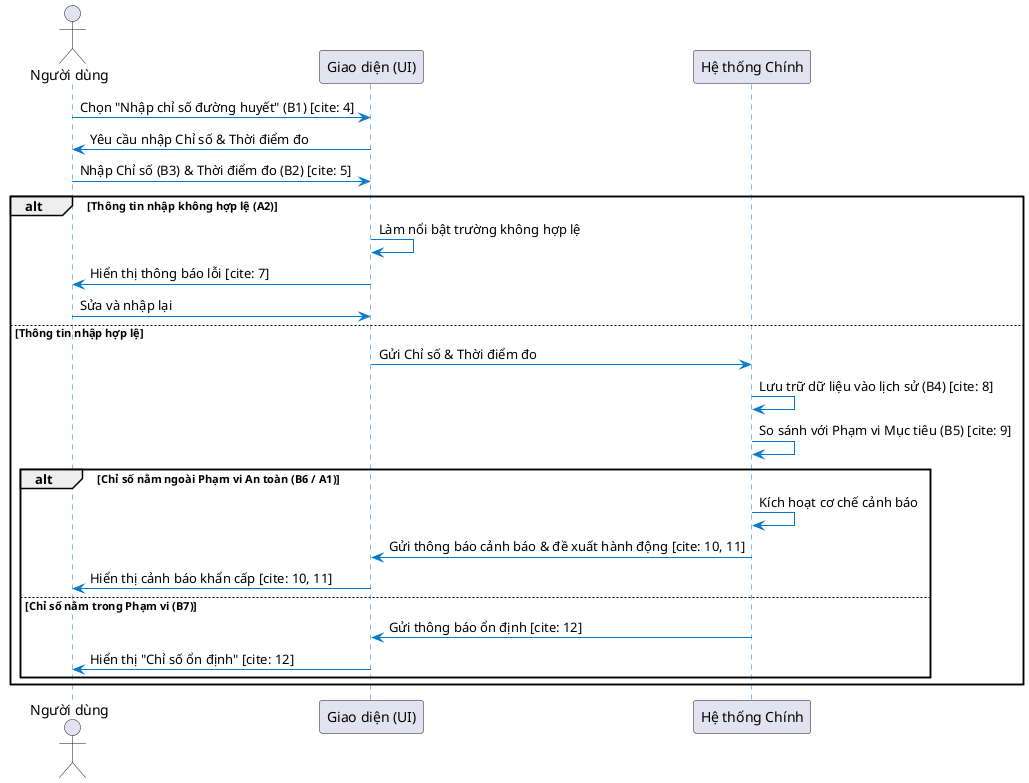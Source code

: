 @startuml
skinparam sequence {
  ParticipantPadding 20
  BoxPadding 10
  LifeLineBorderColor #007ACC
  LifeLineBackgroundColor #E6F3FF
  ArrowColor #007ACC
}

actor "Người dùng" as User
participant "Giao diện (UI)" as UI
participant "Hệ thống Chính" as System

User -> UI : Chọn "Nhập chỉ số đường huyết" (B1) [cite: 4]
UI -> User : Yêu cầu nhập Chỉ số & Thời điểm đo

User -> UI : Nhập Chỉ số (B3) & Thời điểm đo (B2) [cite: 5]

alt Thông tin nhập không hợp lệ (A2)
  UI -> UI : Làm nổi bật trường không hợp lệ
  UI -> User : Hiển thị thông báo lỗi [cite: 7]
  User -> UI : Sửa và nhập lại
  
else Thông tin nhập hợp lệ
  UI -> System : Gửi Chỉ số & Thời điểm đo
  System -> System : Lưu trữ dữ liệu vào lịch sử (B4) [cite: 8]
  System -> System : So sánh với Phạm vi Mục tiêu (B5) [cite: 9]
  
  alt Chỉ số nằm ngoài Phạm vi An toàn (B6 / A1)
    System -> System : Kích hoạt cơ chế cảnh báo 
    System -> UI : Gửi thông báo cảnh báo & đề xuất hành động [cite: 10, 11]
    UI -> User : Hiển thị cảnh báo khẩn cấp [cite: 10, 11]
  else Chỉ số nằm trong Phạm vi (B7)
    System -> UI : Gửi thông báo ổn định [cite: 12]
    UI -> User : Hiển thị "Chỉ số ổn định" [cite: 12]
  end
end

@enduml
